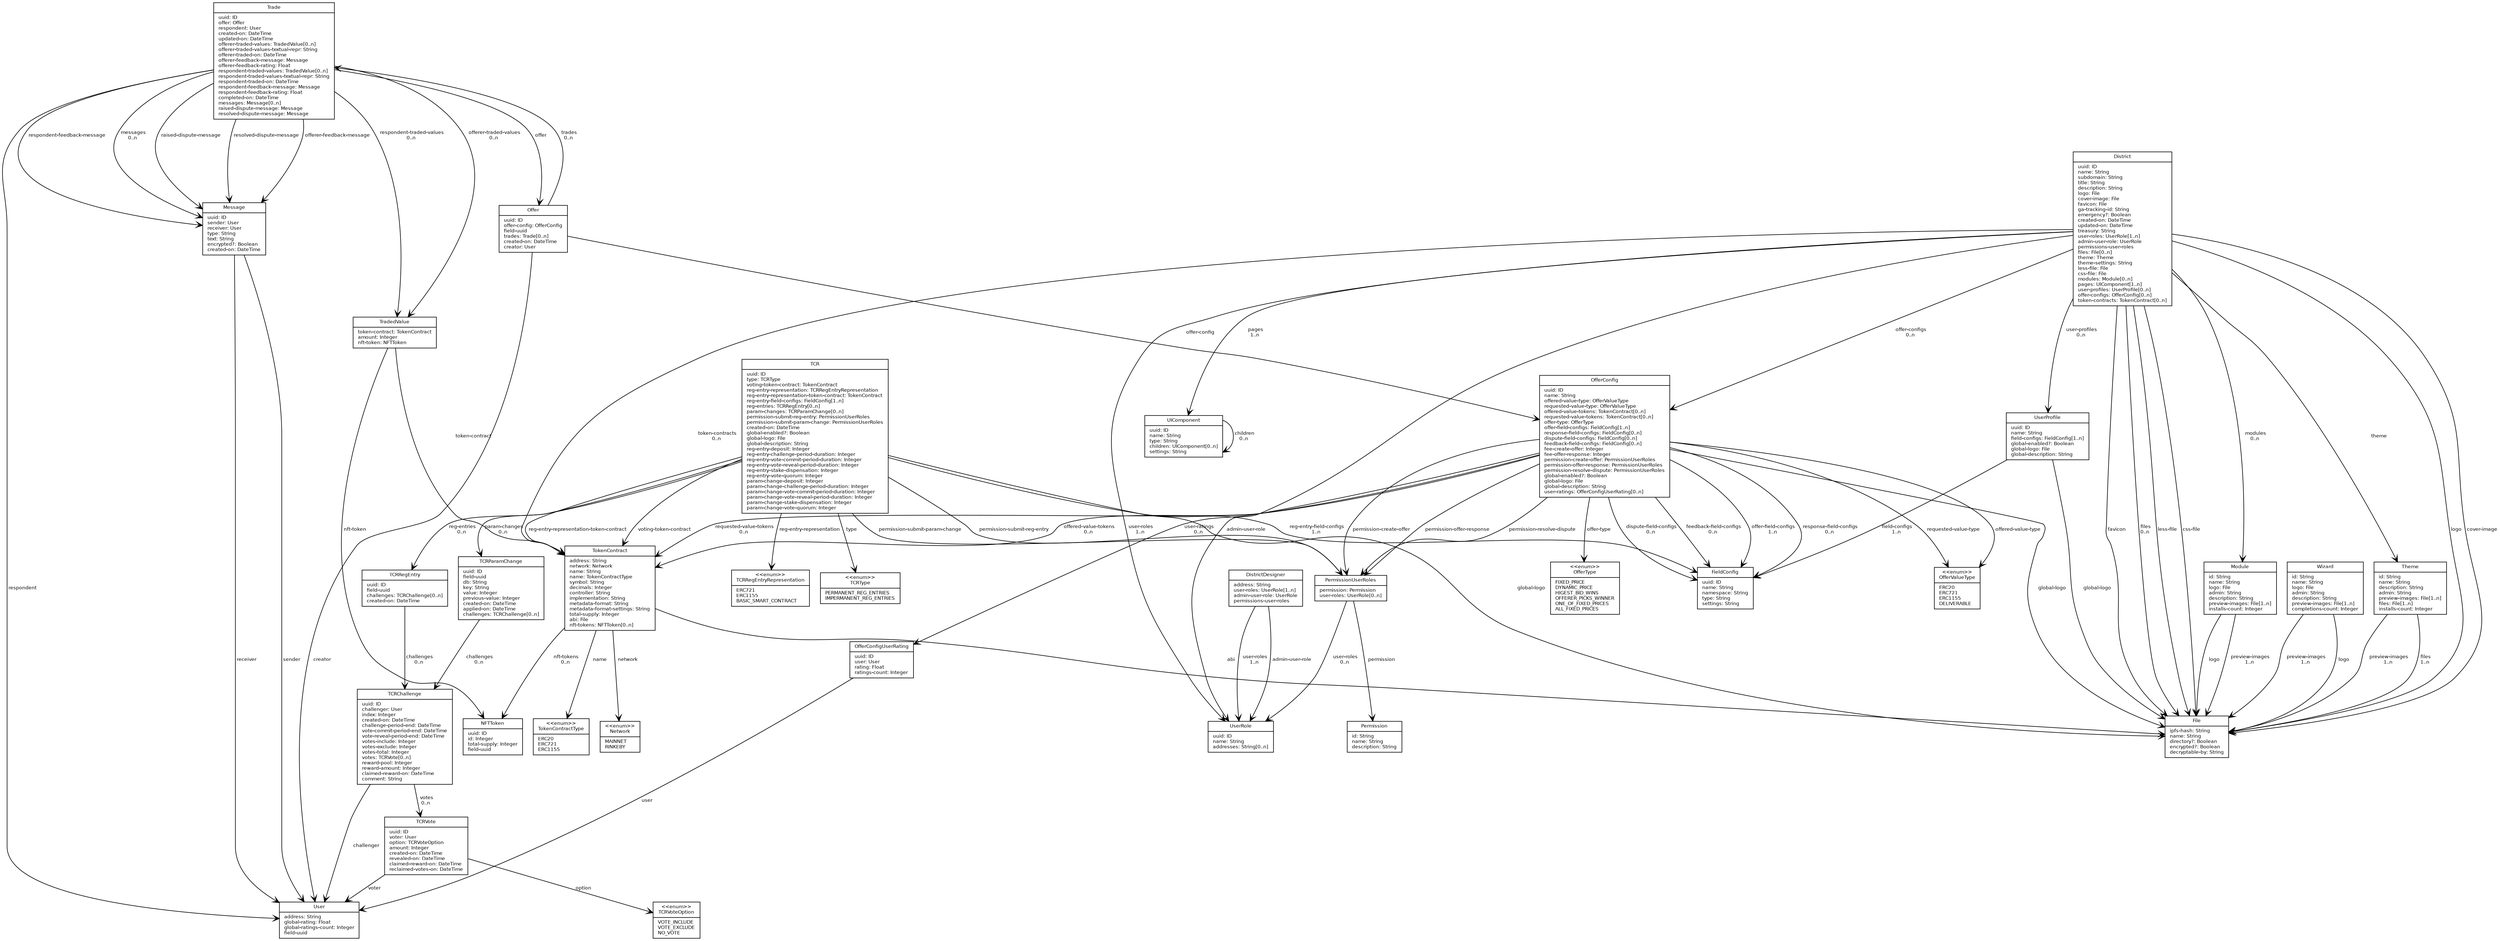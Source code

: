 digraph G {
  fontname = "Bitstream Vera Sans"
  fontsize = 8
  dpi = 300

  node [
    fontname = "Bitstream Vera Sans"
    fontsize = 8
    shape = "record"
  ]

  edge [
    fontname = "Bitstream Vera Sans"
    fontsize = 8
    arrowhead = "open"
    labelangle = 45
    labeldistance = 1.1
  ]
DistrictDesigner [label="{DistrictDesigner|address: String\luser-roles: UserRole[1..n]\ladmin-user-role: UserRole\lpermissions-user-roles\l}";]
TCRVoteOption [label="{\<\<enum\>\>\nTCRVoteOption|VOTE_INCLUDE\lVOTE_EXCLUDE\lNO_VOTE\l}";]
TokenContract [label="{TokenContract|address: String\lnetwork: Network\lname: String\lname: TokenContractType\lsymbol: String\ldecimals: Integer\lcontroller: String\limplementation: String\lmetadata-format: String\lmetadata-format-settings: String\ltotal-supply: Integer\labi: File\lnft-tokens: NFTToken[0..n]\l}";]
FieldConfig [label="{FieldConfig|uuid: ID\lname: String\lnamespace: String\ltype: String\lsettings: String\l}";]
TokenContractType [label="{\<\<enum\>\>\nTokenContractType|ERC20\lERC721\lERC1155\l}";]
Permission [label="{Permission|id: String\lname: String\ldescription: String\l}";]
TCRRegEntry [label="{TCRRegEntry|uuid: ID\lfield-uuid\lchallenges: TCRChallenge[0..n]\lcreated-on: DateTime\l}";]
UserRole [label="{UserRole|uuid: ID\lname: String\laddresses: String[0..n]\l}";]
NFTToken [label="{NFTToken|uuid: ID\lid: Integer\ltotal-supply: Integer\lfield-uuid\l}";]
OfferConfigUserRating [label="{OfferConfigUserRating|uuid: ID\luser: User\lrating: Float\lratings-count: Integer\l}";]
Theme [label="{Theme|id: String\lname: String\ldescription: String\ladmin: String\lpreview-images: File[1..n]\lfiles: File[1..n]\linstalls-count: Integer\l}";]
TCRParamChange [label="{TCRParamChange|uuid: ID\lfield-uuid\ldb: String\lkey: String\lvalue: Integer\lprevious-value: Integer\lcreated-on: DateTime\lapplied-on: DateTime\lchallenges: TCRChallenge[0..n]\l}";]
TCRChallenge [label="{TCRChallenge|uuid: ID\lchallenger: User\lindex: Integer\lcreated-on: DateTime\lchallenge-period-end: DateTime\lvote-commit-period-end: DateTime\lvote-reveal-period-end: DateTime\lvotes-include: Integer\lvotes-exclude: Integer\lvotes-total: Integer\lvotes: TCRVote[0..n]\lreward-pool: Integer\lreward-amount: Integer\lclaimed-reward-on: DateTime\lcomment: String\l}";]
TCRType [label="{\<\<enum\>\>\nTCRType|PERMANENT_REG_ENTRIES\lIMPERMANENT_REG_ENTRIES\l}";]
Network [label="{\<\<enum\>\>\nNetwork|MAINNET\lRINKEBY\l}";]
TradedValue [label="{TradedValue|token-contract: TokenContract\lamount: Integer\lnft-token: NFTToken\l}";]
Message [label="{Message|uuid: ID\lsender: User\lreceiver: User\ltype: String\ltext: String\lencrypted?: Boolean\lcreated-on: DateTime\l}";]
UIComponent [label="{UIComponent|uuid: ID\lname: String\ltype: String\lchildren: UIComponent[0..n]\lsettings: String\l}";]
User [label="{User|address: String\lglobal-rating: Float\lglobal-ratings-count: Integer\lfield-uuid\l}";]
Offer [label="{Offer|uuid: ID\loffer-config: OfferConfig\lfield-uuid\ltrades: Trade[0..n]\lcreated-on: DateTime\lcreator: User\l}";]
TCR [label="{TCR|uuid: ID\ltype: TCRType\lvoting-token-contract: TokenContract\lreg-entry-representation: TCRRegEntryRepresentation\lreg-entry-representation-token-contract: TokenContract\lreg-entry-field-configs: FieldConfig[1..n]\lreg-entries: TCRRegEntry[0..n]\lparam-changes: TCRParamChange[0..n]\lpermission-submit-reg-entry: PermissionUserRoles\lpermission-submit-param-change: PermissionUserRoles\lcreated-on: DateTime\lglobal-enabled?: Boolean\lglobal-logo: File\lglobal-description: String\lreg-entry-deposit: Integer\lreg-entry-challenge-period-duration: Integer\lreg-entry-vote-commit-period-duration: Integer\lreg-entry-vote-reveal-period-duration: Integer\lreg-entry-stake-dispensation: Integer\lreg-entry-vote-quorum: Integer\lparam-change-deposit: Integer\lparam-change-challenge-period-duration: Integer\lparam-change-vote-commit-period-duration: Integer\lparam-change-vote-reveal-period-duration: Integer\lparam-change-stake-dispensation: Integer\lparam-change-vote-quorum: Integer\l}";]
District [label="{District|uuid: ID\lname: String\lsubdomain: String\ltitle: String\ldescription: String\llogo: File\lcover-image: File\lfavicon: File\lga-tracking-id: String\lemergency?: Boolean\lcreated-on: DateTime\lupdated-on: DateTime\ltreasury: String\luser-roles: UserRole[1..n]\ladmin-user-role: UserRole\lpermissions-user-roles\lfiles: File[0..n]\ltheme: Theme\ltheme-settings: String\lless-file: File\lcss-file: File\lmodules: Module[0..n]\lpages: UIComponent[1..n]\luser-profiles: UserProfile[0..n]\loffer-configs: OfferConfig[0..n]\ltoken-contracts: TokenContract[0..n]\l}";]
OfferConfig [label="{OfferConfig|uuid: ID\lname: String\loffered-value-type: OfferValueType\lrequested-value-type: OfferValueType\loffered-value-tokens: TokenContract[0..n]\lrequested-value-tokens: TokenContract[0..n]\loffer-type: OfferType\loffer-field-configs: FieldConfig[1..n]\lresponse-field-configs: FieldConfig[0..n]\ldispute-field-configs: FieldConfig[0..n]\lfeedback-field-configs: FieldConfig[0..n]\lfee-create-offer: Integer\lfee-offer-response: Integer\lpermission-create-offer: PermissionUserRoles\lpermission-offer-response: PermissionUserRoles\lpermission-resolve-dispute: PermissionUserRoles\lglobal-enabled?: Boolean\lglobal-logo: File\lglobal-description: String\luser-ratings: OfferConfigUserRating[0..n]\l}";]
OfferType [label="{\<\<enum\>\>\nOfferType|FIXED_PRICE\lDYNAMIC_PRICE\lHIGEST_BID_WINS\lOFFERER_PICKS_WINNER\lONE_OF_FIXED_PRICES\lALL_FIXED_PRICES\l}";]
PermissionUserRoles [label="{PermissionUserRoles|permission: Permission\luser-roles: UserRole[0..n]\l}";]
Trade [label="{Trade|uuid: ID\loffer: Offer\lrespondent: User\lcreated-on: DateTime\lupdated-on: DateTime\lofferer-traded-values: TradedValue[0..n]\lofferer-traded-values-textual-repr: String\lofferer-traded-on: DateTime\lofferer-feedback-message: Message\lofferer-feedback-rating: Float\lrespondent-traded-values: TradedValue[0..n]\lrespondent-traded-values-textual-repr: String\lrespondent-traded-on: DateTime\lrespondent-feedback-message: Message\lrespondent-feedback-rating: Float\lcompleted-on: DateTime\lmessages: Message[0..n]\lraised-dispute-message: Message\lresolved-dispute-message: Message\l}";]
Module [label="{Module|id: String\lname: String\llogo: File\ladmin: String\ldescription: String\lpreview-images: File[1..n]\linstalls-count: Integer\l}";]
OfferValueType [label="{\<\<enum\>\>\nOfferValueType|ERC20\lERC721\lERC1155\lDELIVERABLE\l}";]
File [label="{File|ipfs-hash: String\lname: String\ldirectory?: Boolean\lencrypted?: Boolean\ldecryptable-by: String\l}";]
TCRRegEntryRepresentation [label="{\<\<enum\>\>\nTCRRegEntryRepresentation|ERC721\lERC1155\lBASIC_SMART_CONTRACT\l}";]
UserProfile [label="{UserProfile|uuid: ID\lname: String\lfield-configs: FieldConfig[1..n]\lglobal-enabled?: Boolean\lglobal-logo: File\lglobal-description: String\l}";]
TCRVote [label="{TCRVote|uuid: ID\lvoter: User\loption: TCRVoteOption\lamount: Integer\lcreated-on: DateTime\lrevealed-on: DateTime\lclaimed-reward-on: DateTime\lreclaimed-votes-on: DateTime\l}";]
Wizard [label="{Wizard|id: String\lname: String\llogo: File\ladmin: String\ldescription: String\lpreview-images: File[1..n]\lcompletions-count: Integer\l}";]
DistrictDesigner -> UserRole [label=" user-roles
1..n";]
DistrictDesigner -> UserRole [label=" admin-user-role";]
TokenContract -> Network [label=" network";]
TokenContract -> TokenContractType [label=" name";]
TokenContract -> File [label=" abi";]
TokenContract -> NFTToken [label=" nft-tokens
0..n";]
TCRRegEntry -> TCRChallenge [label=" challenges
0..n";]
OfferConfigUserRating -> User [label=" user";]
Theme -> File [label=" preview-images
1..n";]
Theme -> File [label=" files
1..n";]
TCRParamChange -> TCRChallenge [label=" challenges
0..n";]
TCRChallenge -> User [label=" challenger";]
TCRChallenge -> TCRVote [label=" votes
0..n";]
TradedValue -> TokenContract [label=" token-contract";]
TradedValue -> NFTToken [label=" nft-token";]
Message -> User [label=" sender";]
Message -> User [label=" receiver";]
UIComponent -> UIComponent [label=" children
0..n";]
Offer -> OfferConfig [label=" offer-config";]
Offer -> Trade [label=" trades
0..n";]
Offer -> User [label=" creator";]
TCR -> TCRType [label=" type";]
TCR -> TokenContract [label=" voting-token-contract";]
TCR -> TCRRegEntryRepresentation [label=" reg-entry-representation";]
TCR -> TokenContract [label=" reg-entry-representation-token-contract";]
TCR -> FieldConfig [label=" reg-entry-field-configs
1..n";]
TCR -> TCRRegEntry [label=" reg-entries
0..n";]
TCR -> TCRParamChange [label=" param-changes
0..n";]
TCR -> PermissionUserRoles [label=" permission-submit-reg-entry";]
TCR -> PermissionUserRoles [label=" permission-submit-param-change";]
TCR -> File [label=" global-logo";]
District -> File [label=" logo";]
District -> File [label=" cover-image";]
District -> File [label=" favicon";]
District -> UserRole [label=" user-roles
1..n";]
District -> UserRole [label=" admin-user-role";]
District -> File [label=" files
0..n";]
District -> Theme [label=" theme";]
District -> File [label=" less-file";]
District -> File [label=" css-file";]
District -> Module [label=" modules
0..n";]
District -> UIComponent [label=" pages
1..n";]
District -> UserProfile [label=" user-profiles
0..n";]
District -> OfferConfig [label=" offer-configs
0..n";]
District -> TokenContract [label=" token-contracts
0..n";]
OfferConfig -> OfferValueType [label=" offered-value-type";]
OfferConfig -> OfferValueType [label=" requested-value-type";]
OfferConfig -> TokenContract [label=" offered-value-tokens
0..n";]
OfferConfig -> TokenContract [label=" requested-value-tokens
0..n";]
OfferConfig -> OfferType [label=" offer-type";]
OfferConfig -> FieldConfig [label=" offer-field-configs
1..n";]
OfferConfig -> FieldConfig [label=" response-field-configs
0..n";]
OfferConfig -> FieldConfig [label=" dispute-field-configs
0..n";]
OfferConfig -> FieldConfig [label=" feedback-field-configs
0..n";]
OfferConfig -> PermissionUserRoles [label=" permission-create-offer";]
OfferConfig -> PermissionUserRoles [label=" permission-offer-response";]
OfferConfig -> PermissionUserRoles [label=" permission-resolve-dispute";]
OfferConfig -> File [label=" global-logo";]
OfferConfig -> OfferConfigUserRating [label=" user-ratings
0..n";]
PermissionUserRoles -> Permission [label=" permission";]
PermissionUserRoles -> UserRole [label=" user-roles
0..n";]
Trade -> Offer [label=" offer";]
Trade -> User [label=" respondent";]
Trade -> TradedValue [label=" offerer-traded-values
0..n";]
Trade -> Message [label=" offerer-feedback-message";]
Trade -> TradedValue [label=" respondent-traded-values
0..n";]
Trade -> Message [label=" respondent-feedback-message";]
Trade -> Message [label=" messages
0..n";]
Trade -> Message [label=" raised-dispute-message";]
Trade -> Message [label=" resolved-dispute-message";]
Module -> File [label=" logo";]
Module -> File [label=" preview-images
1..n";]
UserProfile -> FieldConfig [label=" field-configs
1..n";]
UserProfile -> File [label=" global-logo";]
TCRVote -> User [label=" voter";]
TCRVote -> TCRVoteOption [label=" option";]
Wizard -> File [label=" logo";]
Wizard -> File [label=" preview-images
1..n";]

}
